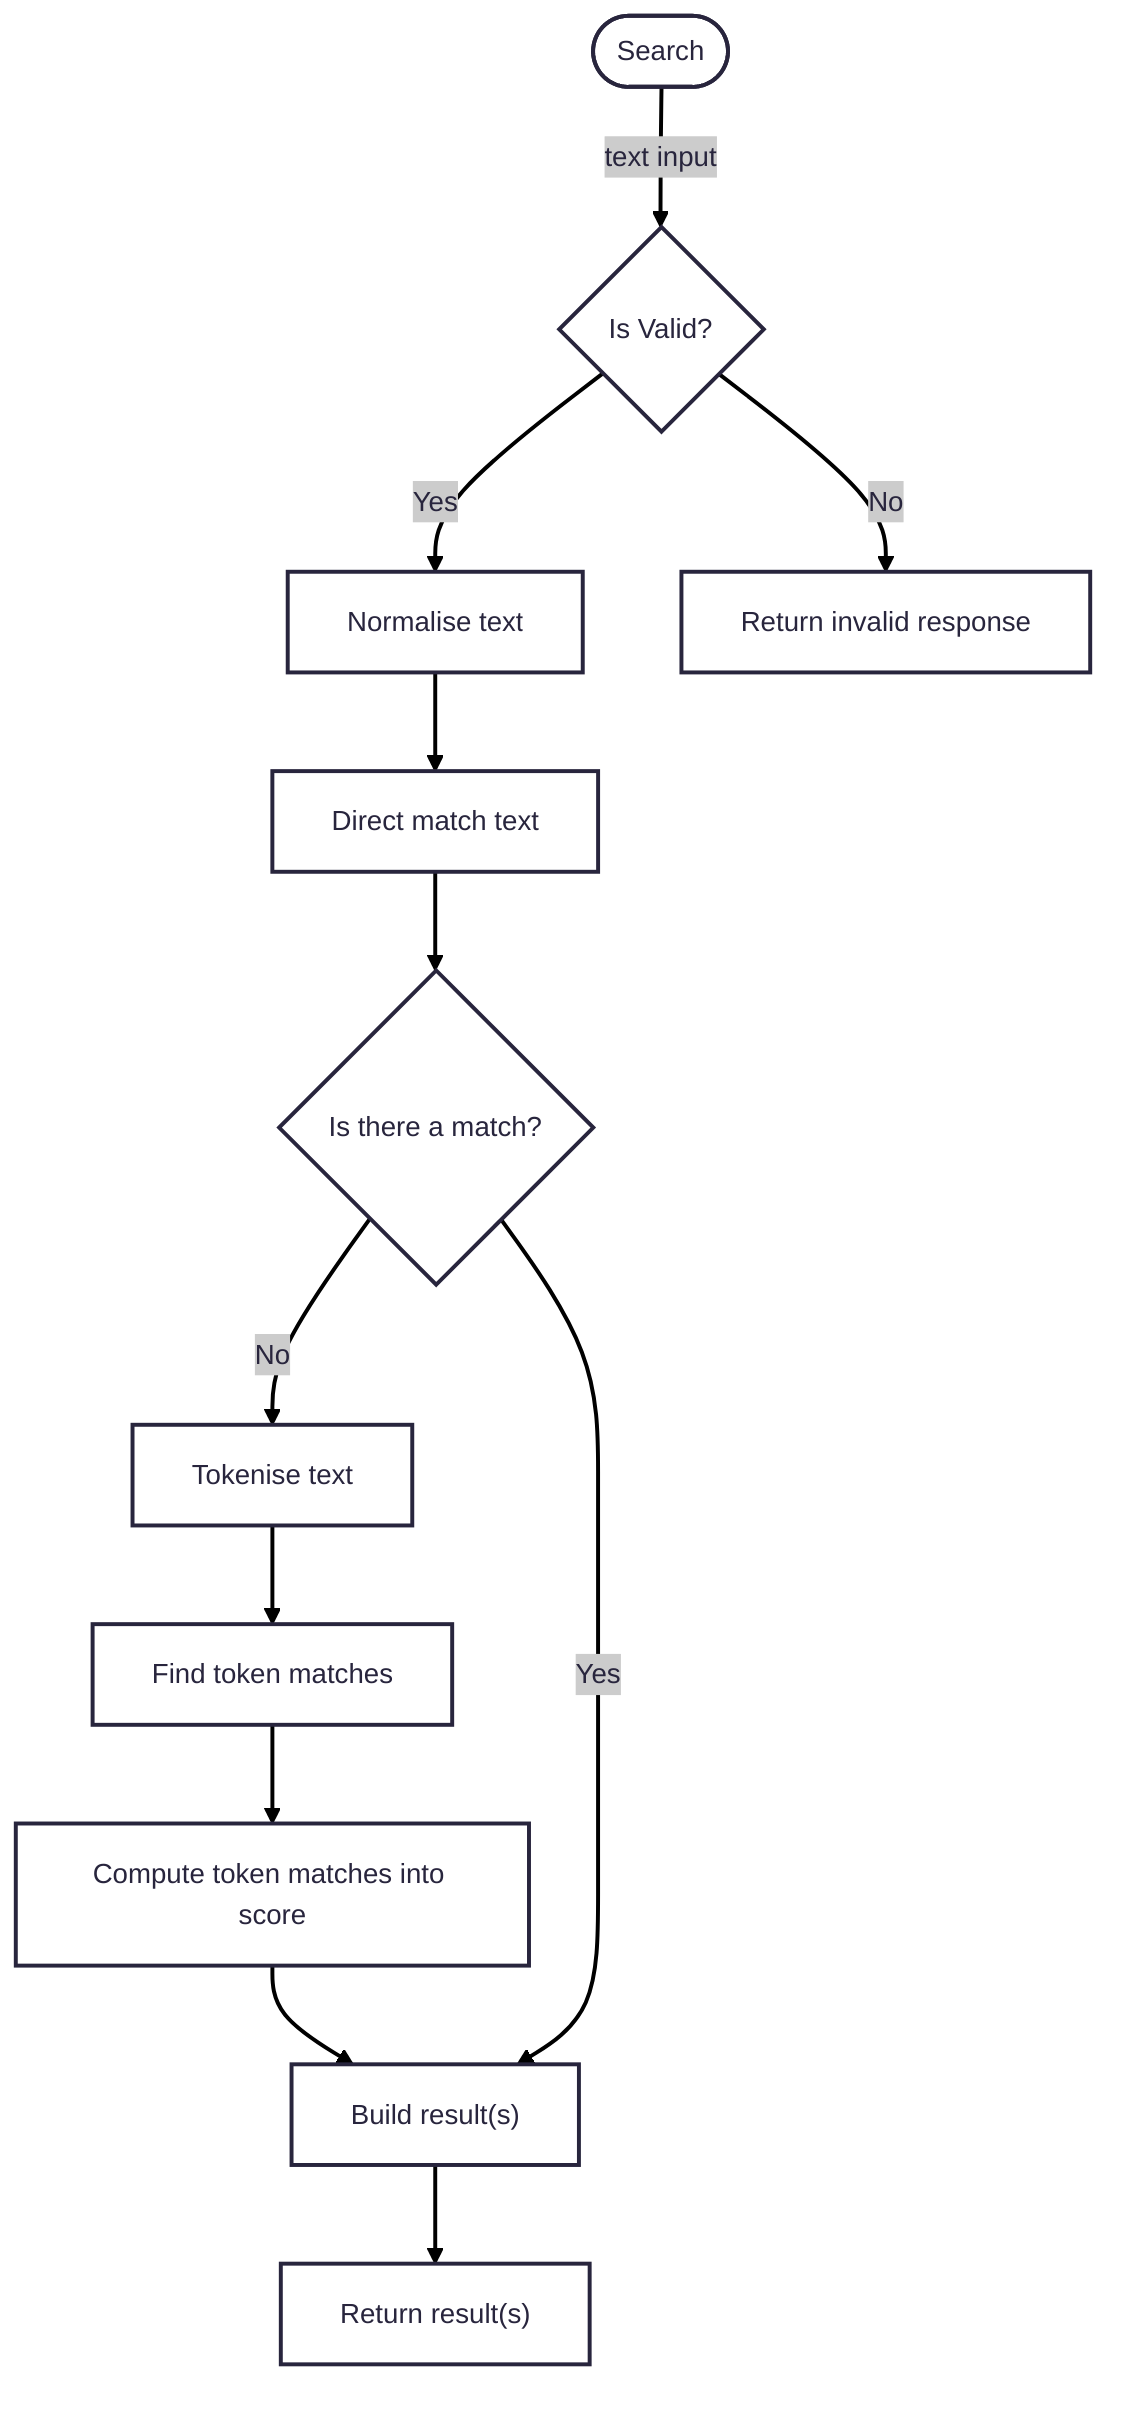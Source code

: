 ---
config:
  theme: redux
---
flowchart TD
    A(["Search"]) -- text input --> B{"Is Valid?"}
    B -- Yes --> D["Normalise text"]
    D --> n1["Direct match text"]
    B -- No --> n2["Return invalid response"]
    n1 --> n3{"Is there a match?"}
    n3 -- No --> n5["Tokenise text"]
    n5 --> n6["Find token matches"]
    n6 --> n7["Compute token matches into score"]
    n7 --> n8["Build result(s)"]
    n8 --> n9["Return result(s)"]
    n3 -- Yes --> n8